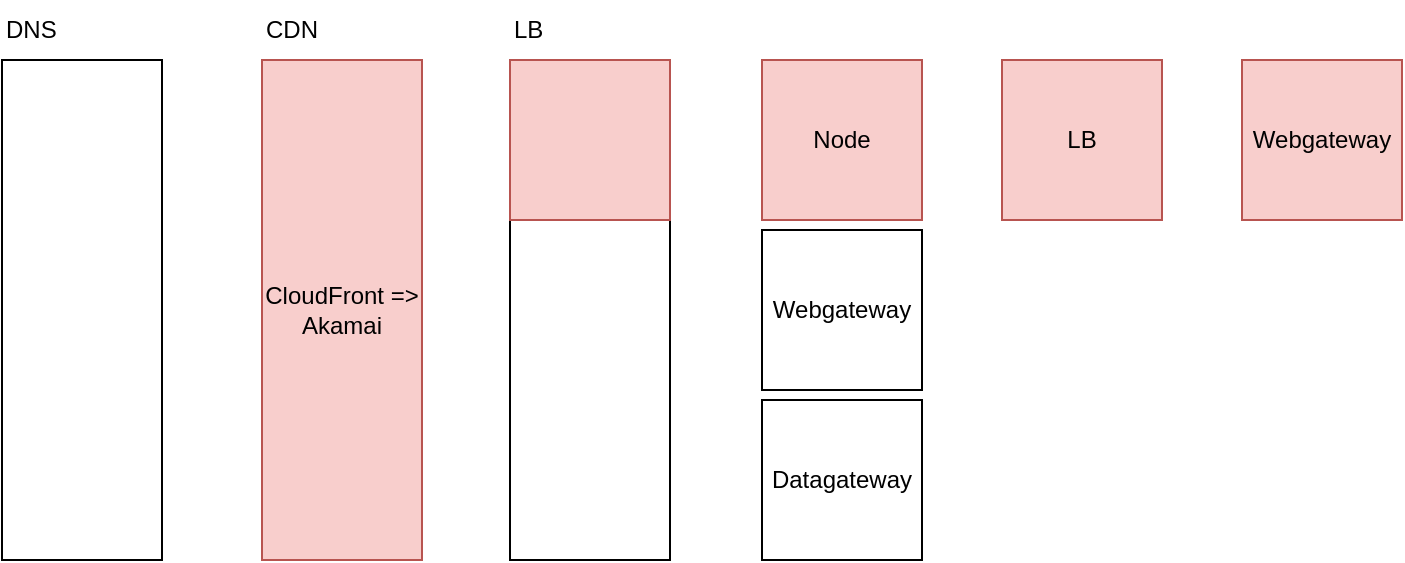 <mxfile version="26.1.3">
  <diagram name="Page-1" id="sO7z0mE1ZxoduQ9UFu3q">
    <mxGraphModel dx="1002" dy="1054" grid="1" gridSize="10" guides="1" tooltips="1" connect="1" arrows="1" fold="1" page="1" pageScale="1" pageWidth="827" pageHeight="1169" math="0" shadow="0">
      <root>
        <mxCell id="0" />
        <mxCell id="1" parent="0" />
        <mxCell id="TttIsIeNqUNt14Zb-Rjc-1" value="" style="rounded=0;whiteSpace=wrap;html=1;" vertex="1" parent="1">
          <mxGeometry x="80" y="330" width="80" height="250" as="geometry" />
        </mxCell>
        <mxCell id="TttIsIeNqUNt14Zb-Rjc-2" value="&lt;div&gt;&lt;span style=&quot;background-color: transparent; color: light-dark(rgb(0, 0, 0), rgb(255, 255, 255));&quot;&gt;CloudFront =&amp;gt; Akamai&lt;/span&gt;&lt;/div&gt;" style="rounded=0;whiteSpace=wrap;html=1;fillColor=#f8cecc;strokeColor=#b85450;" vertex="1" parent="1">
          <mxGeometry x="210" y="330" width="80" height="250" as="geometry" />
        </mxCell>
        <mxCell id="TttIsIeNqUNt14Zb-Rjc-3" value="" style="rounded=0;whiteSpace=wrap;html=1;" vertex="1" parent="1">
          <mxGeometry x="334" y="330" width="80" height="250" as="geometry" />
        </mxCell>
        <mxCell id="TttIsIeNqUNt14Zb-Rjc-4" value="DNS" style="text;html=1;align=left;verticalAlign=middle;whiteSpace=wrap;rounded=0;" vertex="1" parent="1">
          <mxGeometry x="80" y="300" width="60" height="30" as="geometry" />
        </mxCell>
        <mxCell id="TttIsIeNqUNt14Zb-Rjc-5" value="CDN" style="text;html=1;align=left;verticalAlign=middle;whiteSpace=wrap;rounded=0;" vertex="1" parent="1">
          <mxGeometry x="210" y="300" width="60" height="30" as="geometry" />
        </mxCell>
        <mxCell id="TttIsIeNqUNt14Zb-Rjc-6" value="LB" style="text;html=1;align=left;verticalAlign=middle;whiteSpace=wrap;rounded=0;" vertex="1" parent="1">
          <mxGeometry x="334" y="300" width="60" height="30" as="geometry" />
        </mxCell>
        <mxCell id="TttIsIeNqUNt14Zb-Rjc-7" value="Node" style="rounded=0;whiteSpace=wrap;html=1;fillColor=#f8cecc;strokeColor=#b85450;" vertex="1" parent="1">
          <mxGeometry x="460" y="330" width="80" height="80" as="geometry" />
        </mxCell>
        <mxCell id="TttIsIeNqUNt14Zb-Rjc-8" value="Webgateway" style="rounded=0;whiteSpace=wrap;html=1;" vertex="1" parent="1">
          <mxGeometry x="460" y="415" width="80" height="80" as="geometry" />
        </mxCell>
        <mxCell id="TttIsIeNqUNt14Zb-Rjc-9" value="Datagateway" style="rounded=0;whiteSpace=wrap;html=1;" vertex="1" parent="1">
          <mxGeometry x="460" y="500" width="80" height="80" as="geometry" />
        </mxCell>
        <mxCell id="TttIsIeNqUNt14Zb-Rjc-10" value="Webgateway" style="rounded=0;whiteSpace=wrap;html=1;fillColor=#f8cecc;strokeColor=#b85450;" vertex="1" parent="1">
          <mxGeometry x="700" y="330" width="80" height="80" as="geometry" />
        </mxCell>
        <mxCell id="TttIsIeNqUNt14Zb-Rjc-11" value="LB" style="rounded=0;whiteSpace=wrap;html=1;fillColor=#f8cecc;strokeColor=#b85450;" vertex="1" parent="1">
          <mxGeometry x="580" y="330" width="80" height="80" as="geometry" />
        </mxCell>
        <mxCell id="TttIsIeNqUNt14Zb-Rjc-12" value="" style="rounded=0;whiteSpace=wrap;html=1;fillColor=#f8cecc;strokeColor=#b85450;" vertex="1" parent="1">
          <mxGeometry x="334" y="330" width="80" height="80" as="geometry" />
        </mxCell>
      </root>
    </mxGraphModel>
  </diagram>
</mxfile>
